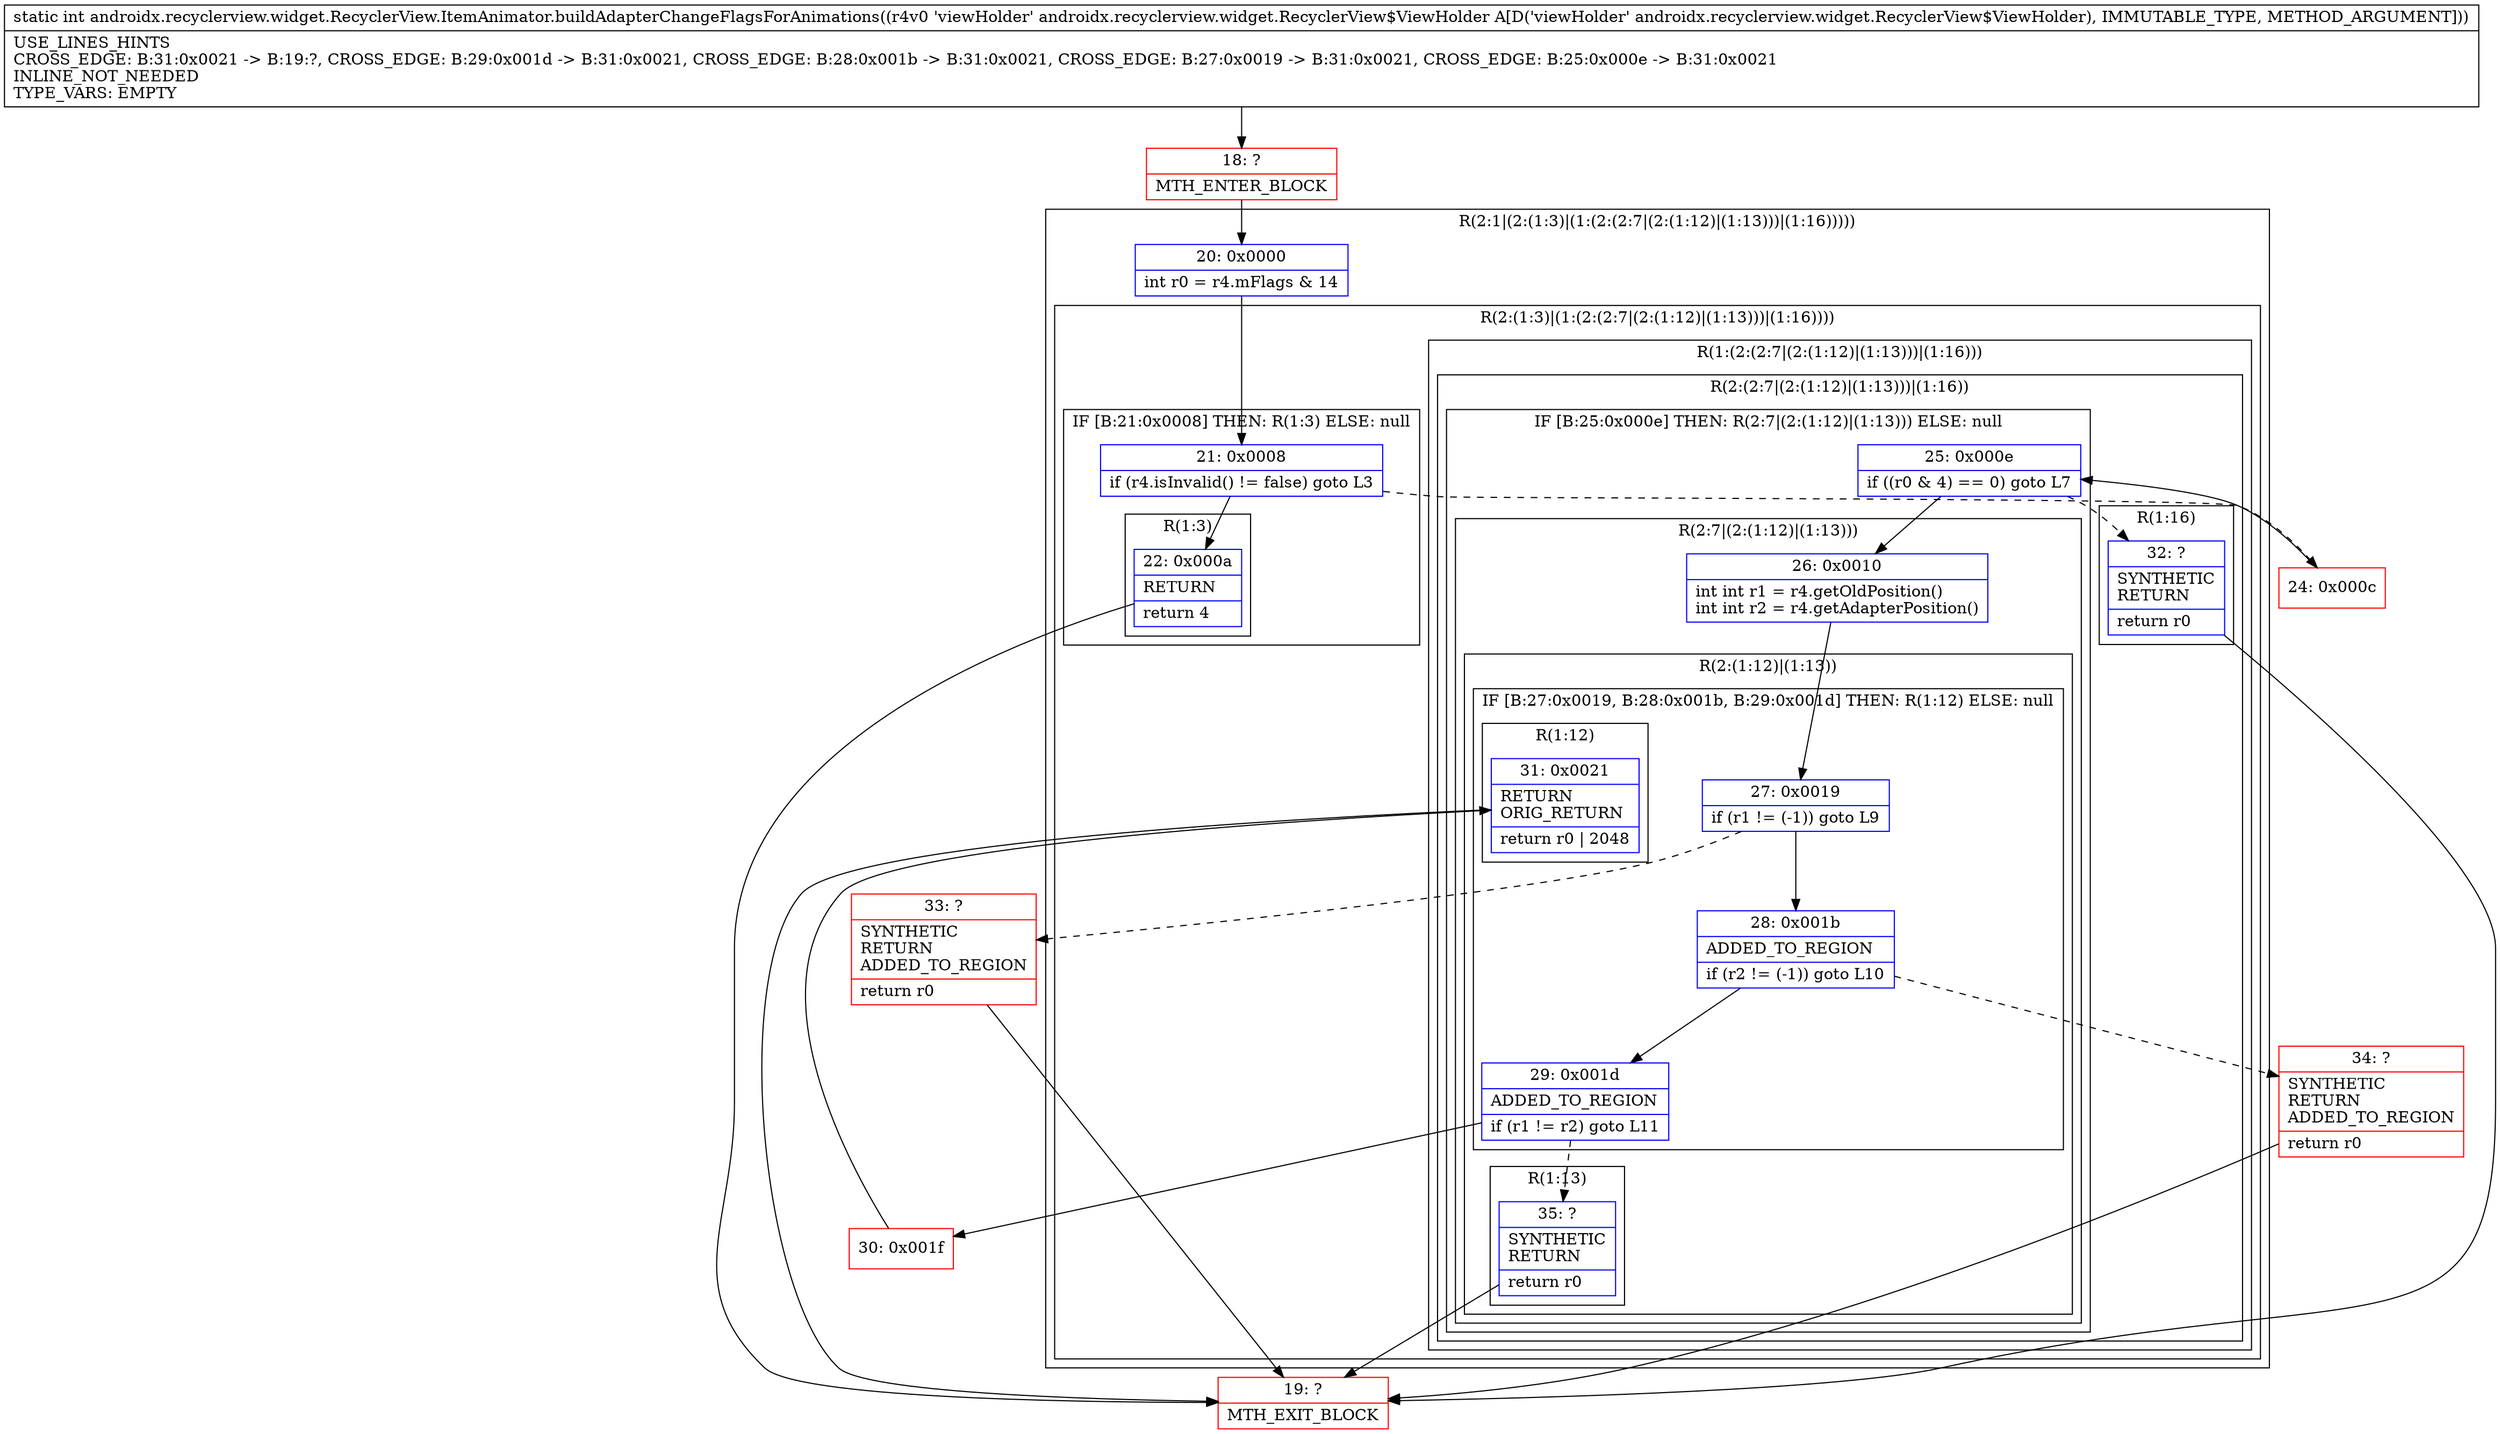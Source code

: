 digraph "CFG forandroidx.recyclerview.widget.RecyclerView.ItemAnimator.buildAdapterChangeFlagsForAnimations(Landroidx\/recyclerview\/widget\/RecyclerView$ViewHolder;)I" {
subgraph cluster_Region_1404403430 {
label = "R(2:1|(2:(1:3)|(1:(2:(2:7|(2:(1:12)|(1:13)))|(1:16)))))";
node [shape=record,color=blue];
Node_20 [shape=record,label="{20\:\ 0x0000|int r0 = r4.mFlags & 14\l}"];
subgraph cluster_Region_146974635 {
label = "R(2:(1:3)|(1:(2:(2:7|(2:(1:12)|(1:13)))|(1:16))))";
node [shape=record,color=blue];
subgraph cluster_IfRegion_1890588196 {
label = "IF [B:21:0x0008] THEN: R(1:3) ELSE: null";
node [shape=record,color=blue];
Node_21 [shape=record,label="{21\:\ 0x0008|if (r4.isInvalid() != false) goto L3\l}"];
subgraph cluster_Region_111315466 {
label = "R(1:3)";
node [shape=record,color=blue];
Node_22 [shape=record,label="{22\:\ 0x000a|RETURN\l|return 4\l}"];
}
}
subgraph cluster_Region_1967741091 {
label = "R(1:(2:(2:7|(2:(1:12)|(1:13)))|(1:16)))";
node [shape=record,color=blue];
subgraph cluster_Region_1756055134 {
label = "R(2:(2:7|(2:(1:12)|(1:13)))|(1:16))";
node [shape=record,color=blue];
subgraph cluster_IfRegion_1761872473 {
label = "IF [B:25:0x000e] THEN: R(2:7|(2:(1:12)|(1:13))) ELSE: null";
node [shape=record,color=blue];
Node_25 [shape=record,label="{25\:\ 0x000e|if ((r0 & 4) == 0) goto L7\l}"];
subgraph cluster_Region_892184931 {
label = "R(2:7|(2:(1:12)|(1:13)))";
node [shape=record,color=blue];
Node_26 [shape=record,label="{26\:\ 0x0010|int int r1 = r4.getOldPosition()\lint int r2 = r4.getAdapterPosition()\l}"];
subgraph cluster_Region_416967769 {
label = "R(2:(1:12)|(1:13))";
node [shape=record,color=blue];
subgraph cluster_IfRegion_1708227714 {
label = "IF [B:27:0x0019, B:28:0x001b, B:29:0x001d] THEN: R(1:12) ELSE: null";
node [shape=record,color=blue];
Node_27 [shape=record,label="{27\:\ 0x0019|if (r1 != (\-1)) goto L9\l}"];
Node_28 [shape=record,label="{28\:\ 0x001b|ADDED_TO_REGION\l|if (r2 != (\-1)) goto L10\l}"];
Node_29 [shape=record,label="{29\:\ 0x001d|ADDED_TO_REGION\l|if (r1 != r2) goto L11\l}"];
subgraph cluster_Region_1494296507 {
label = "R(1:12)";
node [shape=record,color=blue];
Node_31 [shape=record,label="{31\:\ 0x0021|RETURN\lORIG_RETURN\l|return r0 \| 2048\l}"];
}
}
subgraph cluster_Region_67649111 {
label = "R(1:13)";
node [shape=record,color=blue];
Node_35 [shape=record,label="{35\:\ ?|SYNTHETIC\lRETURN\l|return r0\l}"];
}
}
}
}
subgraph cluster_Region_2083664510 {
label = "R(1:16)";
node [shape=record,color=blue];
Node_32 [shape=record,label="{32\:\ ?|SYNTHETIC\lRETURN\l|return r0\l}"];
}
}
}
}
}
Node_18 [shape=record,color=red,label="{18\:\ ?|MTH_ENTER_BLOCK\l}"];
Node_19 [shape=record,color=red,label="{19\:\ ?|MTH_EXIT_BLOCK\l}"];
Node_24 [shape=record,color=red,label="{24\:\ 0x000c}"];
Node_30 [shape=record,color=red,label="{30\:\ 0x001f}"];
Node_34 [shape=record,color=red,label="{34\:\ ?|SYNTHETIC\lRETURN\lADDED_TO_REGION\l|return r0\l}"];
Node_33 [shape=record,color=red,label="{33\:\ ?|SYNTHETIC\lRETURN\lADDED_TO_REGION\l|return r0\l}"];
MethodNode[shape=record,label="{static int androidx.recyclerview.widget.RecyclerView.ItemAnimator.buildAdapterChangeFlagsForAnimations((r4v0 'viewHolder' androidx.recyclerview.widget.RecyclerView$ViewHolder A[D('viewHolder' androidx.recyclerview.widget.RecyclerView$ViewHolder), IMMUTABLE_TYPE, METHOD_ARGUMENT]))  | USE_LINES_HINTS\lCROSS_EDGE: B:31:0x0021 \-\> B:19:?, CROSS_EDGE: B:29:0x001d \-\> B:31:0x0021, CROSS_EDGE: B:28:0x001b \-\> B:31:0x0021, CROSS_EDGE: B:27:0x0019 \-\> B:31:0x0021, CROSS_EDGE: B:25:0x000e \-\> B:31:0x0021\lINLINE_NOT_NEEDED\lTYPE_VARS: EMPTY\l}"];
MethodNode -> Node_18;Node_20 -> Node_21;
Node_21 -> Node_22;
Node_21 -> Node_24[style=dashed];
Node_22 -> Node_19;
Node_25 -> Node_26;
Node_25 -> Node_32[style=dashed];
Node_26 -> Node_27;
Node_27 -> Node_28;
Node_27 -> Node_33[style=dashed];
Node_28 -> Node_29;
Node_28 -> Node_34[style=dashed];
Node_29 -> Node_30;
Node_29 -> Node_35[style=dashed];
Node_31 -> Node_19;
Node_35 -> Node_19;
Node_32 -> Node_19;
Node_18 -> Node_20;
Node_24 -> Node_25;
Node_30 -> Node_31;
Node_34 -> Node_19;
Node_33 -> Node_19;
}


